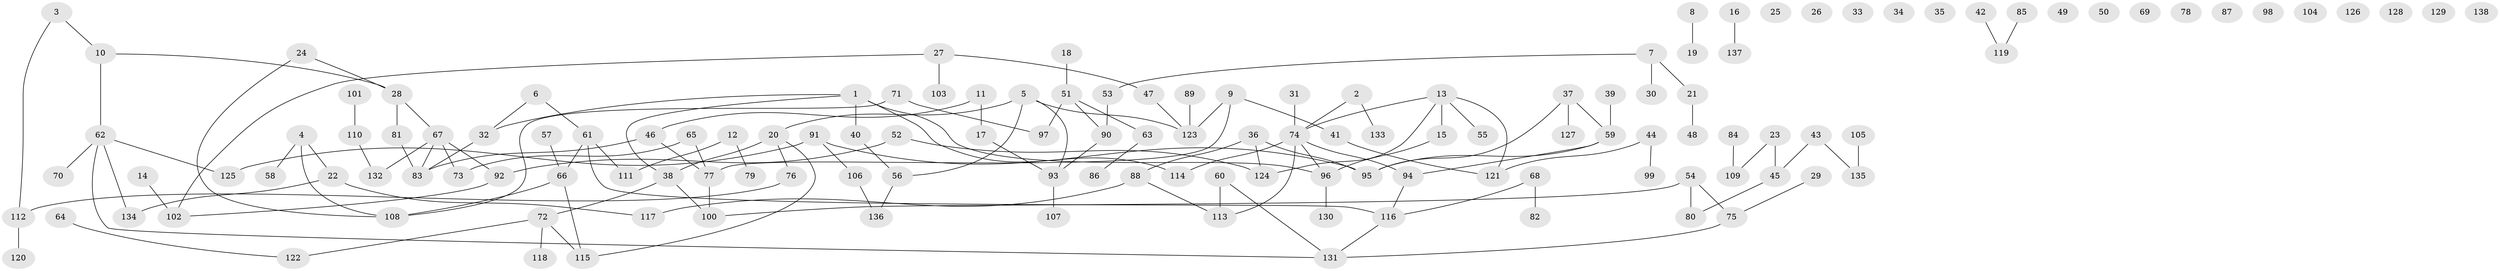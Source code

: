 // coarse degree distribution, {7: 0.018867924528301886, 8: 0.018867924528301886, 4: 0.16981132075471697, 6: 0.03773584905660377, 3: 0.18867924528301888, 2: 0.24528301886792453, 1: 0.2641509433962264, 5: 0.05660377358490566}
// Generated by graph-tools (version 1.1) at 2025/48/03/04/25 22:48:34]
// undirected, 138 vertices, 145 edges
graph export_dot {
  node [color=gray90,style=filled];
  1;
  2;
  3;
  4;
  5;
  6;
  7;
  8;
  9;
  10;
  11;
  12;
  13;
  14;
  15;
  16;
  17;
  18;
  19;
  20;
  21;
  22;
  23;
  24;
  25;
  26;
  27;
  28;
  29;
  30;
  31;
  32;
  33;
  34;
  35;
  36;
  37;
  38;
  39;
  40;
  41;
  42;
  43;
  44;
  45;
  46;
  47;
  48;
  49;
  50;
  51;
  52;
  53;
  54;
  55;
  56;
  57;
  58;
  59;
  60;
  61;
  62;
  63;
  64;
  65;
  66;
  67;
  68;
  69;
  70;
  71;
  72;
  73;
  74;
  75;
  76;
  77;
  78;
  79;
  80;
  81;
  82;
  83;
  84;
  85;
  86;
  87;
  88;
  89;
  90;
  91;
  92;
  93;
  94;
  95;
  96;
  97;
  98;
  99;
  100;
  101;
  102;
  103;
  104;
  105;
  106;
  107;
  108;
  109;
  110;
  111;
  112;
  113;
  114;
  115;
  116;
  117;
  118;
  119;
  120;
  121;
  122;
  123;
  124;
  125;
  126;
  127;
  128;
  129;
  130;
  131;
  132;
  133;
  134;
  135;
  136;
  137;
  138;
  1 -- 32;
  1 -- 38;
  1 -- 40;
  1 -- 96;
  1 -- 114;
  2 -- 74;
  2 -- 133;
  3 -- 10;
  3 -- 112;
  4 -- 22;
  4 -- 58;
  4 -- 108;
  5 -- 20;
  5 -- 56;
  5 -- 93;
  5 -- 123;
  6 -- 32;
  6 -- 61;
  7 -- 21;
  7 -- 30;
  7 -- 53;
  8 -- 19;
  9 -- 41;
  9 -- 77;
  9 -- 123;
  10 -- 28;
  10 -- 62;
  11 -- 17;
  11 -- 46;
  12 -- 79;
  12 -- 111;
  13 -- 15;
  13 -- 55;
  13 -- 74;
  13 -- 121;
  13 -- 124;
  14 -- 102;
  15 -- 96;
  16 -- 137;
  17 -- 93;
  18 -- 51;
  20 -- 38;
  20 -- 76;
  20 -- 115;
  21 -- 48;
  22 -- 117;
  22 -- 134;
  23 -- 45;
  23 -- 109;
  24 -- 28;
  24 -- 108;
  27 -- 47;
  27 -- 102;
  27 -- 103;
  28 -- 67;
  28 -- 81;
  29 -- 75;
  31 -- 74;
  32 -- 83;
  36 -- 88;
  36 -- 95;
  36 -- 124;
  37 -- 59;
  37 -- 95;
  37 -- 127;
  38 -- 72;
  38 -- 100;
  39 -- 59;
  40 -- 56;
  41 -- 121;
  42 -- 119;
  43 -- 45;
  43 -- 135;
  44 -- 99;
  44 -- 121;
  45 -- 80;
  46 -- 77;
  46 -- 83;
  47 -- 123;
  51 -- 63;
  51 -- 90;
  51 -- 97;
  52 -- 92;
  52 -- 124;
  53 -- 90;
  54 -- 75;
  54 -- 80;
  54 -- 100;
  56 -- 136;
  57 -- 66;
  59 -- 94;
  59 -- 95;
  60 -- 113;
  60 -- 131;
  61 -- 66;
  61 -- 111;
  61 -- 116;
  62 -- 70;
  62 -- 125;
  62 -- 131;
  62 -- 134;
  63 -- 86;
  64 -- 122;
  65 -- 73;
  65 -- 77;
  66 -- 108;
  66 -- 115;
  67 -- 73;
  67 -- 83;
  67 -- 92;
  67 -- 132;
  68 -- 82;
  68 -- 116;
  71 -- 97;
  71 -- 108;
  72 -- 115;
  72 -- 118;
  72 -- 122;
  74 -- 94;
  74 -- 96;
  74 -- 113;
  74 -- 114;
  75 -- 131;
  76 -- 112;
  77 -- 100;
  81 -- 83;
  84 -- 109;
  85 -- 119;
  88 -- 113;
  88 -- 117;
  89 -- 123;
  90 -- 93;
  91 -- 95;
  91 -- 106;
  91 -- 125;
  92 -- 102;
  93 -- 107;
  94 -- 116;
  96 -- 130;
  101 -- 110;
  105 -- 135;
  106 -- 136;
  110 -- 132;
  112 -- 120;
  116 -- 131;
}
